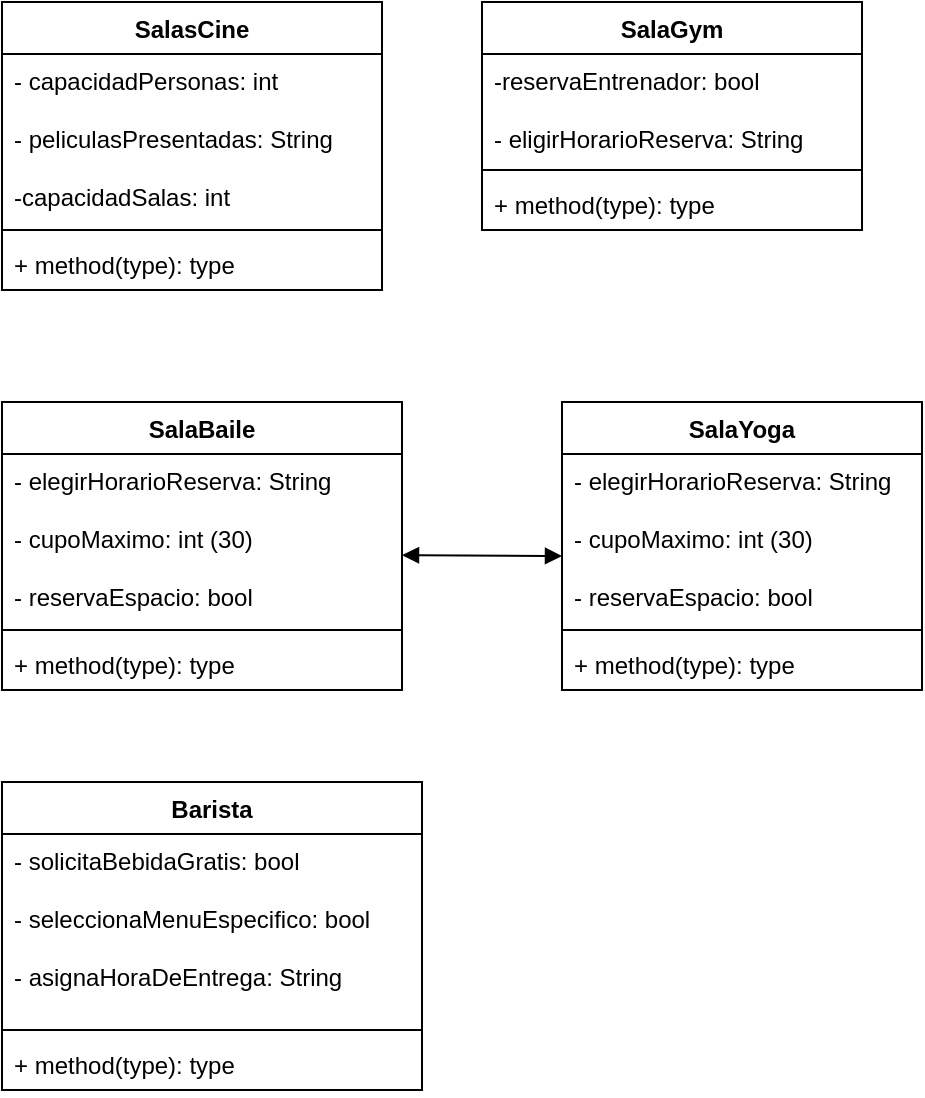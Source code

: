 <mxfile version="24.8.4">
  <diagram id="C5RBs43oDa-KdzZeNtuy" name="Page-1">
    <mxGraphModel dx="593" dy="1783" grid="1" gridSize="10" guides="1" tooltips="1" connect="1" arrows="1" fold="1" page="1" pageScale="1" pageWidth="827" pageHeight="1169" math="0" shadow="0">
      <root>
        <mxCell id="WIyWlLk6GJQsqaUBKTNV-0" />
        <mxCell id="WIyWlLk6GJQsqaUBKTNV-1" parent="WIyWlLk6GJQsqaUBKTNV-0" />
        <mxCell id="xDo69KHjv8QRunsJBPLD-2" value="SalasCine&lt;div&gt;&lt;br&gt;&lt;/div&gt;" style="swimlane;fontStyle=1;align=center;verticalAlign=top;childLayout=stackLayout;horizontal=1;startSize=26;horizontalStack=0;resizeParent=1;resizeParentMax=0;resizeLast=0;collapsible=1;marginBottom=0;whiteSpace=wrap;html=1;" vertex="1" parent="WIyWlLk6GJQsqaUBKTNV-1">
          <mxGeometry x="190" y="-1120" width="190" height="144" as="geometry">
            <mxRectangle x="100" y="550" width="100" height="40" as="alternateBounds" />
          </mxGeometry>
        </mxCell>
        <mxCell id="xDo69KHjv8QRunsJBPLD-3" value="- capacidadPersonas: int&lt;div&gt;&lt;br&gt;&lt;div&gt;- peliculasPresentadas: String&lt;/div&gt;&lt;/div&gt;&lt;div&gt;&lt;br&gt;&lt;/div&gt;&lt;div&gt;-capacidadSalas: int&amp;nbsp;&lt;/div&gt;" style="text;strokeColor=none;fillColor=none;align=left;verticalAlign=top;spacingLeft=4;spacingRight=4;overflow=hidden;rotatable=0;points=[[0,0.5],[1,0.5]];portConstraint=eastwest;whiteSpace=wrap;html=1;" vertex="1" parent="xDo69KHjv8QRunsJBPLD-2">
          <mxGeometry y="26" width="190" height="84" as="geometry" />
        </mxCell>
        <mxCell id="xDo69KHjv8QRunsJBPLD-4" value="" style="line;strokeWidth=1;fillColor=none;align=left;verticalAlign=middle;spacingTop=-1;spacingLeft=3;spacingRight=3;rotatable=0;labelPosition=right;points=[];portConstraint=eastwest;strokeColor=inherit;" vertex="1" parent="xDo69KHjv8QRunsJBPLD-2">
          <mxGeometry y="110" width="190" height="8" as="geometry" />
        </mxCell>
        <mxCell id="xDo69KHjv8QRunsJBPLD-5" value="+ method(type): type" style="text;strokeColor=none;fillColor=none;align=left;verticalAlign=top;spacingLeft=4;spacingRight=4;overflow=hidden;rotatable=0;points=[[0,0.5],[1,0.5]];portConstraint=eastwest;whiteSpace=wrap;html=1;" vertex="1" parent="xDo69KHjv8QRunsJBPLD-2">
          <mxGeometry y="118" width="190" height="26" as="geometry" />
        </mxCell>
        <mxCell id="xDo69KHjv8QRunsJBPLD-7" value="SalaGym" style="swimlane;fontStyle=1;align=center;verticalAlign=top;childLayout=stackLayout;horizontal=1;startSize=26;horizontalStack=0;resizeParent=1;resizeParentMax=0;resizeLast=0;collapsible=1;marginBottom=0;whiteSpace=wrap;html=1;" vertex="1" parent="WIyWlLk6GJQsqaUBKTNV-1">
          <mxGeometry x="430" y="-1120" width="190" height="114" as="geometry" />
        </mxCell>
        <mxCell id="xDo69KHjv8QRunsJBPLD-8" value="-reservaEntrenador: bool&lt;div&gt;&lt;br&gt;&lt;/div&gt;&lt;div&gt;- eligirHorarioReserva: String&lt;/div&gt;" style="text;strokeColor=none;fillColor=none;align=left;verticalAlign=top;spacingLeft=4;spacingRight=4;overflow=hidden;rotatable=0;points=[[0,0.5],[1,0.5]];portConstraint=eastwest;whiteSpace=wrap;html=1;" vertex="1" parent="xDo69KHjv8QRunsJBPLD-7">
          <mxGeometry y="26" width="190" height="54" as="geometry" />
        </mxCell>
        <mxCell id="xDo69KHjv8QRunsJBPLD-9" value="" style="line;strokeWidth=1;fillColor=none;align=left;verticalAlign=middle;spacingTop=-1;spacingLeft=3;spacingRight=3;rotatable=0;labelPosition=right;points=[];portConstraint=eastwest;strokeColor=inherit;" vertex="1" parent="xDo69KHjv8QRunsJBPLD-7">
          <mxGeometry y="80" width="190" height="8" as="geometry" />
        </mxCell>
        <mxCell id="xDo69KHjv8QRunsJBPLD-10" value="+ method(type): type" style="text;strokeColor=none;fillColor=none;align=left;verticalAlign=top;spacingLeft=4;spacingRight=4;overflow=hidden;rotatable=0;points=[[0,0.5],[1,0.5]];portConstraint=eastwest;whiteSpace=wrap;html=1;" vertex="1" parent="xDo69KHjv8QRunsJBPLD-7">
          <mxGeometry y="88" width="190" height="26" as="geometry" />
        </mxCell>
        <mxCell id="xDo69KHjv8QRunsJBPLD-12" value="SalaBaile" style="swimlane;fontStyle=1;align=center;verticalAlign=top;childLayout=stackLayout;horizontal=1;startSize=26;horizontalStack=0;resizeParent=1;resizeParentMax=0;resizeLast=0;collapsible=1;marginBottom=0;whiteSpace=wrap;html=1;" vertex="1" parent="WIyWlLk6GJQsqaUBKTNV-1">
          <mxGeometry x="190" y="-920" width="200" height="144" as="geometry" />
        </mxCell>
        <mxCell id="xDo69KHjv8QRunsJBPLD-13" value="- elegirHorarioReserva: String&lt;div&gt;&lt;br&gt;&lt;/div&gt;&lt;div&gt;- cupoMaximo: int (30)&lt;/div&gt;&lt;div&gt;&lt;br&gt;&lt;/div&gt;&lt;div&gt;- reservaEspacio: bool&lt;/div&gt;" style="text;strokeColor=none;fillColor=none;align=left;verticalAlign=top;spacingLeft=4;spacingRight=4;overflow=hidden;rotatable=0;points=[[0,0.5],[1,0.5]];portConstraint=eastwest;whiteSpace=wrap;html=1;" vertex="1" parent="xDo69KHjv8QRunsJBPLD-12">
          <mxGeometry y="26" width="200" height="84" as="geometry" />
        </mxCell>
        <mxCell id="xDo69KHjv8QRunsJBPLD-14" value="" style="line;strokeWidth=1;fillColor=none;align=left;verticalAlign=middle;spacingTop=-1;spacingLeft=3;spacingRight=3;rotatable=0;labelPosition=right;points=[];portConstraint=eastwest;strokeColor=inherit;" vertex="1" parent="xDo69KHjv8QRunsJBPLD-12">
          <mxGeometry y="110" width="200" height="8" as="geometry" />
        </mxCell>
        <mxCell id="xDo69KHjv8QRunsJBPLD-15" value="+ method(type): type" style="text;strokeColor=none;fillColor=none;align=left;verticalAlign=top;spacingLeft=4;spacingRight=4;overflow=hidden;rotatable=0;points=[[0,0.5],[1,0.5]];portConstraint=eastwest;whiteSpace=wrap;html=1;" vertex="1" parent="xDo69KHjv8QRunsJBPLD-12">
          <mxGeometry y="118" width="200" height="26" as="geometry" />
        </mxCell>
        <mxCell id="xDo69KHjv8QRunsJBPLD-16" value="" style="endArrow=block;startArrow=block;endFill=1;startFill=1;html=1;rounded=0;" edge="1" parent="WIyWlLk6GJQsqaUBKTNV-1">
          <mxGeometry width="160" relative="1" as="geometry">
            <mxPoint x="390" y="-843.42" as="sourcePoint" />
            <mxPoint x="470" y="-843" as="targetPoint" />
          </mxGeometry>
        </mxCell>
        <mxCell id="xDo69KHjv8QRunsJBPLD-17" value="SalaYoga&lt;div&gt;&lt;br&gt;&lt;/div&gt;" style="swimlane;fontStyle=1;align=center;verticalAlign=top;childLayout=stackLayout;horizontal=1;startSize=26;horizontalStack=0;resizeParent=1;resizeParentMax=0;resizeLast=0;collapsible=1;marginBottom=0;whiteSpace=wrap;html=1;" vertex="1" parent="WIyWlLk6GJQsqaUBKTNV-1">
          <mxGeometry x="470" y="-920" width="180" height="144" as="geometry" />
        </mxCell>
        <mxCell id="xDo69KHjv8QRunsJBPLD-18" value="- elegirHorarioReserva: String&lt;div&gt;&lt;br&gt;&lt;/div&gt;&lt;div&gt;- cupoMaximo: int (30)&lt;/div&gt;&lt;div&gt;&lt;br&gt;&lt;/div&gt;&lt;div&gt;- reservaEspacio: bool&lt;/div&gt;" style="text;strokeColor=none;fillColor=none;align=left;verticalAlign=top;spacingLeft=4;spacingRight=4;overflow=hidden;rotatable=0;points=[[0,0.5],[1,0.5]];portConstraint=eastwest;whiteSpace=wrap;html=1;" vertex="1" parent="xDo69KHjv8QRunsJBPLD-17">
          <mxGeometry y="26" width="180" height="84" as="geometry" />
        </mxCell>
        <mxCell id="xDo69KHjv8QRunsJBPLD-19" value="" style="line;strokeWidth=1;fillColor=none;align=left;verticalAlign=middle;spacingTop=-1;spacingLeft=3;spacingRight=3;rotatable=0;labelPosition=right;points=[];portConstraint=eastwest;strokeColor=inherit;" vertex="1" parent="xDo69KHjv8QRunsJBPLD-17">
          <mxGeometry y="110" width="180" height="8" as="geometry" />
        </mxCell>
        <mxCell id="xDo69KHjv8QRunsJBPLD-20" value="+ method(type): type" style="text;strokeColor=none;fillColor=none;align=left;verticalAlign=top;spacingLeft=4;spacingRight=4;overflow=hidden;rotatable=0;points=[[0,0.5],[1,0.5]];portConstraint=eastwest;whiteSpace=wrap;html=1;" vertex="1" parent="xDo69KHjv8QRunsJBPLD-17">
          <mxGeometry y="118" width="180" height="26" as="geometry" />
        </mxCell>
        <mxCell id="xDo69KHjv8QRunsJBPLD-21" value="Barista&lt;div&gt;&lt;br&gt;&lt;/div&gt;" style="swimlane;fontStyle=1;align=center;verticalAlign=top;childLayout=stackLayout;horizontal=1;startSize=26;horizontalStack=0;resizeParent=1;resizeParentMax=0;resizeLast=0;collapsible=1;marginBottom=0;whiteSpace=wrap;html=1;" vertex="1" parent="WIyWlLk6GJQsqaUBKTNV-1">
          <mxGeometry x="190" y="-730" width="210" height="154" as="geometry" />
        </mxCell>
        <mxCell id="xDo69KHjv8QRunsJBPLD-22" value="- solicitaBebidaGratis: bool&lt;div&gt;&lt;br&gt;&lt;/div&gt;&lt;div&gt;- seleccionaMenuEspecifico: bool&lt;/div&gt;&lt;div&gt;&lt;br&gt;&lt;/div&gt;&lt;div&gt;- asignaHoraDeEntrega: String&amp;nbsp;&lt;/div&gt;" style="text;strokeColor=none;fillColor=none;align=left;verticalAlign=top;spacingLeft=4;spacingRight=4;overflow=hidden;rotatable=0;points=[[0,0.5],[1,0.5]];portConstraint=eastwest;whiteSpace=wrap;html=1;" vertex="1" parent="xDo69KHjv8QRunsJBPLD-21">
          <mxGeometry y="26" width="210" height="94" as="geometry" />
        </mxCell>
        <mxCell id="xDo69KHjv8QRunsJBPLD-23" value="" style="line;strokeWidth=1;fillColor=none;align=left;verticalAlign=middle;spacingTop=-1;spacingLeft=3;spacingRight=3;rotatable=0;labelPosition=right;points=[];portConstraint=eastwest;strokeColor=inherit;" vertex="1" parent="xDo69KHjv8QRunsJBPLD-21">
          <mxGeometry y="120" width="210" height="8" as="geometry" />
        </mxCell>
        <mxCell id="xDo69KHjv8QRunsJBPLD-24" value="+ method(type): type" style="text;strokeColor=none;fillColor=none;align=left;verticalAlign=top;spacingLeft=4;spacingRight=4;overflow=hidden;rotatable=0;points=[[0,0.5],[1,0.5]];portConstraint=eastwest;whiteSpace=wrap;html=1;" vertex="1" parent="xDo69KHjv8QRunsJBPLD-21">
          <mxGeometry y="128" width="210" height="26" as="geometry" />
        </mxCell>
      </root>
    </mxGraphModel>
  </diagram>
</mxfile>
